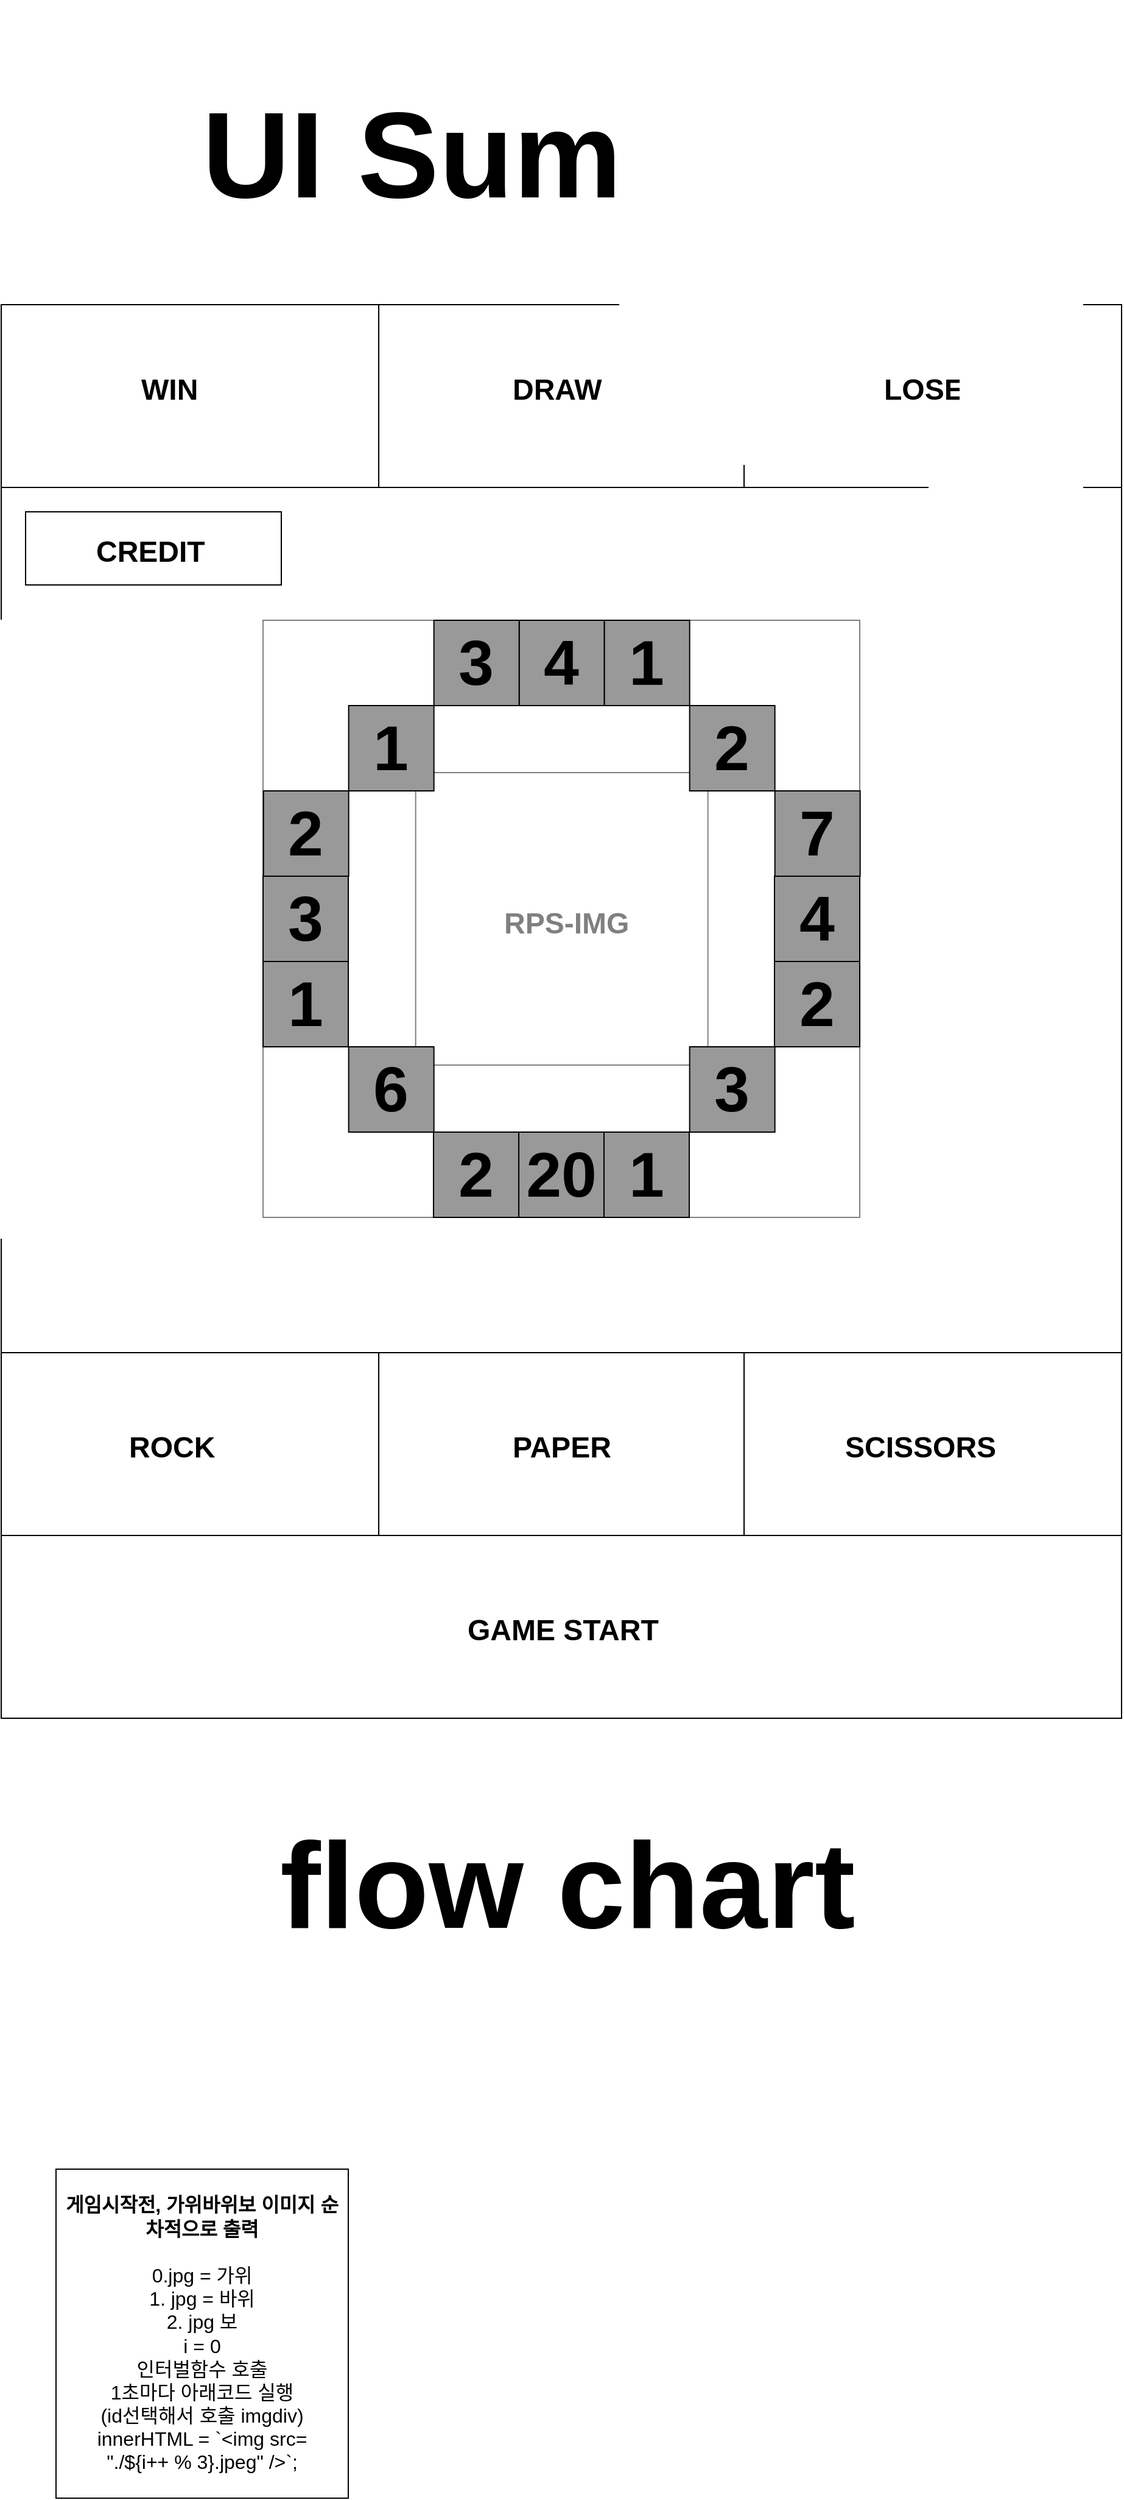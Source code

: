 <mxfile version="20.3.0" type="device"><diagram id="13PhYBw9UHAbk7rcxJqK" name="페이지-1"><mxGraphModel dx="3160" dy="2862" grid="1" gridSize="10" guides="1" tooltips="1" connect="1" arrows="1" fold="1" page="1" pageScale="1" pageWidth="827" pageHeight="1169" math="0" shadow="0"><root><mxCell id="0"/><mxCell id="1" parent="0"/><mxCell id="ICMRaKKnALdFq3ZgNXmY-1" value="" style="rounded=0;whiteSpace=wrap;html=1;" vertex="1" parent="1"><mxGeometry x="80" y="80" width="920" height="1010" as="geometry"/></mxCell><mxCell id="ICMRaKKnALdFq3ZgNXmY-3" value="" style="rounded=0;whiteSpace=wrap;html=1;" vertex="1" parent="1"><mxGeometry x="80" y="80" width="920" height="150" as="geometry"/></mxCell><mxCell id="ICMRaKKnALdFq3ZgNXmY-7" value="" style="rounded=0;whiteSpace=wrap;html=1;" vertex="1" parent="1"><mxGeometry x="390.01" y="80" width="300" height="150" as="geometry"/></mxCell><mxCell id="ICMRaKKnALdFq3ZgNXmY-8" value="&lt;h1&gt;WIN&lt;/h1&gt;" style="text;html=1;strokeColor=none;fillColor=none;spacing=5;spacingTop=-20;whiteSpace=wrap;overflow=hidden;rounded=0;" vertex="1" parent="1"><mxGeometry x="190" y="130" width="60" height="35" as="geometry"/></mxCell><mxCell id="ICMRaKKnALdFq3ZgNXmY-11" value="&lt;h1&gt;DRAW&lt;/h1&gt;" style="text;html=1;strokeColor=none;fillColor=none;spacing=5;spacingTop=-20;whiteSpace=wrap;overflow=hidden;rounded=0;" vertex="1" parent="1"><mxGeometry x="495.33" y="130" width="89.37" height="35" as="geometry"/></mxCell><mxCell id="ICMRaKKnALdFq3ZgNXmY-12" value="&lt;h1&gt;LOSE&lt;/h1&gt;" style="text;html=1;strokeColor=none;fillColor=none;spacing=5;spacingTop=-20;whiteSpace=wrap;overflow=hidden;rounded=0;" vertex="1" parent="1"><mxGeometry x="800" y="130" width="70" height="35" as="geometry"/></mxCell><mxCell id="ICMRaKKnALdFq3ZgNXmY-14" value="" style="rounded=0;whiteSpace=wrap;html=1;" vertex="1" parent="1"><mxGeometry x="80.02" y="940" width="920" height="150" as="geometry"/></mxCell><mxCell id="ICMRaKKnALdFq3ZgNXmY-15" value="" style="rounded=0;whiteSpace=wrap;html=1;" vertex="1" parent="1"><mxGeometry x="390.01" y="940" width="300" height="150" as="geometry"/></mxCell><mxCell id="ICMRaKKnALdFq3ZgNXmY-16" value="&lt;h1&gt;ROCK&lt;/h1&gt;" style="text;html=1;strokeColor=none;fillColor=none;spacing=5;spacingTop=-20;whiteSpace=wrap;overflow=hidden;rounded=0;" vertex="1" parent="1"><mxGeometry x="180" y="997.5" width="80" height="35" as="geometry"/></mxCell><mxCell id="ICMRaKKnALdFq3ZgNXmY-17" value="&lt;h1&gt;PAPER&lt;/h1&gt;" style="text;html=1;strokeColor=none;fillColor=none;spacing=5;spacingTop=-20;whiteSpace=wrap;overflow=hidden;rounded=0;" vertex="1" parent="1"><mxGeometry x="495.33" y="997.5" width="89.98" height="35" as="geometry"/></mxCell><mxCell id="ICMRaKKnALdFq3ZgNXmY-18" value="&lt;h1&gt;SCISSORS&lt;/h1&gt;" style="text;html=1;strokeColor=none;fillColor=none;spacing=5;spacingTop=-20;whiteSpace=wrap;overflow=hidden;rounded=0;" vertex="1" parent="1"><mxGeometry x="767.5" y="997.5" width="135" height="35" as="geometry"/></mxCell><mxCell id="ICMRaKKnALdFq3ZgNXmY-19" value="" style="rounded=0;whiteSpace=wrap;html=1;" vertex="1" parent="1"><mxGeometry x="80" y="1090" width="919.99" height="150" as="geometry"/></mxCell><mxCell id="ICMRaKKnALdFq3ZgNXmY-20" value="&lt;h1&gt;GAME START&lt;/h1&gt;" style="text;html=1;strokeColor=none;fillColor=none;spacing=5;spacingTop=-20;whiteSpace=wrap;overflow=hidden;rounded=0;" vertex="1" parent="1"><mxGeometry x="457.66" y="1147.5" width="164.67" height="35" as="geometry"/></mxCell><mxCell id="ICMRaKKnALdFq3ZgNXmY-21" value="" style="rounded=0;whiteSpace=wrap;html=1;" vertex="1" parent="1"><mxGeometry x="100" y="250" width="210" height="60" as="geometry"/></mxCell><mxCell id="ICMRaKKnALdFq3ZgNXmY-22" value="&lt;h1&gt;CREDIT&lt;/h1&gt;" style="text;html=1;strokeColor=none;fillColor=none;spacing=5;spacingTop=-20;whiteSpace=wrap;overflow=hidden;rounded=0;" vertex="1" parent="1"><mxGeometry x="152.5" y="262.5" width="105" height="35" as="geometry"/></mxCell><mxCell id="ICMRaKKnALdFq3ZgNXmY-23" value="" style="whiteSpace=wrap;html=1;aspect=fixed;" vertex="1" parent="1"><mxGeometry x="420.32" y="464" width="240" height="240" as="geometry"/></mxCell><mxCell id="ICMRaKKnALdFq3ZgNXmY-24" value="&lt;h1&gt;RPS-IMG&lt;/h1&gt;" style="text;html=1;strokeColor=none;fillColor=none;spacing=5;spacingTop=-20;whiteSpace=wrap;overflow=hidden;rounded=0;" vertex="1" parent="1"><mxGeometry x="487.82" y="567.51" width="122.18" height="35" as="geometry"/></mxCell><mxCell id="ICMRaKKnALdFq3ZgNXmY-83" value="" style="whiteSpace=wrap;html=1;aspect=fixed;fontSize=12;opacity=50;" vertex="1" parent="1"><mxGeometry x="294.99" y="339.0" width="490" height="490" as="geometry"/></mxCell><mxCell id="ICMRaKKnALdFq3ZgNXmY-86" value="4" style="rounded=0;whiteSpace=wrap;html=1;fontSize=52;fillColor=#999999;fontStyle=1" vertex="1" parent="1"><mxGeometry x="505.32" y="339" width="70" height="70" as="geometry"/></mxCell><mxCell id="ICMRaKKnALdFq3ZgNXmY-87" value="1" style="rounded=0;whiteSpace=wrap;html=1;fontSize=52;fillColor=#999999;fontStyle=1" vertex="1" parent="1"><mxGeometry x="575.32" y="339" width="70" height="70" as="geometry"/></mxCell><mxCell id="ICMRaKKnALdFq3ZgNXmY-90" value="3" style="rounded=0;whiteSpace=wrap;html=1;fontSize=52;fontStyle=1;fillColor=#999999;" vertex="1" parent="1"><mxGeometry x="435.32" y="339" width="70" height="70" as="geometry"/></mxCell><mxCell id="ICMRaKKnALdFq3ZgNXmY-92" value="1" style="rounded=0;whiteSpace=wrap;html=1;fontSize=52;fontStyle=1;fillColor=#999999;rotation=0;" vertex="1" parent="1"><mxGeometry x="365.32" y="409" width="70" height="70" as="geometry"/></mxCell><mxCell id="ICMRaKKnALdFq3ZgNXmY-96" value="2" style="rounded=0;whiteSpace=wrap;html=1;fontSize=52;fontStyle=1;fillColor=#999999;" vertex="1" parent="1"><mxGeometry x="645.32" y="409" width="70" height="70" as="geometry"/></mxCell><mxCell id="ICMRaKKnALdFq3ZgNXmY-98" value="2" style="rounded=0;whiteSpace=wrap;html=1;fontSize=52;fillColor=#999999;fontStyle=1" vertex="1" parent="1"><mxGeometry x="295.32" y="479" width="70" height="70" as="geometry"/></mxCell><mxCell id="ICMRaKKnALdFq3ZgNXmY-103" value="7" style="rounded=0;whiteSpace=wrap;html=1;fontSize=52;fillColor=#999999;fontStyle=1" vertex="1" parent="1"><mxGeometry x="715.32" y="479" width="70" height="70" as="geometry"/></mxCell><mxCell id="ICMRaKKnALdFq3ZgNXmY-119" value="3" style="rounded=0;whiteSpace=wrap;html=1;fontSize=52;fillColor=#999999;fontStyle=1" vertex="1" parent="1"><mxGeometry x="295.0" y="549" width="70" height="70" as="geometry"/></mxCell><mxCell id="ICMRaKKnALdFq3ZgNXmY-124" value="4" style="rounded=0;whiteSpace=wrap;html=1;fontSize=52;fillColor=#999999;fontStyle=1" vertex="1" parent="1"><mxGeometry x="715" y="549" width="70" height="70" as="geometry"/></mxCell><mxCell id="ICMRaKKnALdFq3ZgNXmY-126" value="1" style="rounded=0;whiteSpace=wrap;html=1;fontSize=52;fillColor=#999999;fontStyle=1" vertex="1" parent="1"><mxGeometry x="295.0" y="619" width="70" height="70" as="geometry"/></mxCell><mxCell id="ICMRaKKnALdFq3ZgNXmY-131" value="2" style="rounded=0;whiteSpace=wrap;html=1;fontSize=52;fillColor=#999999;fontStyle=1" vertex="1" parent="1"><mxGeometry x="715" y="619" width="70" height="70" as="geometry"/></mxCell><mxCell id="ICMRaKKnALdFq3ZgNXmY-134" value="6" style="rounded=0;whiteSpace=wrap;html=1;fontSize=52;fontStyle=1;fillColor=#999999;" vertex="1" parent="1"><mxGeometry x="365.32" y="689" width="70" height="70" as="geometry"/></mxCell><mxCell id="ICMRaKKnALdFq3ZgNXmY-137" value="3" style="rounded=0;whiteSpace=wrap;html=1;fontSize=52;fillColor=#999999;fontStyle=1" vertex="1" parent="1"><mxGeometry x="645.32" y="689" width="70" height="70" as="geometry"/></mxCell><mxCell id="ICMRaKKnALdFq3ZgNXmY-142" value="20" style="rounded=0;whiteSpace=wrap;html=1;fontSize=52;fillColor=#999999;fontStyle=1" vertex="1" parent="1"><mxGeometry x="504.99" y="759" width="70" height="70" as="geometry"/></mxCell><mxCell id="ICMRaKKnALdFq3ZgNXmY-143" value="1" style="rounded=0;whiteSpace=wrap;html=1;fontSize=52;fillColor=#999999;fontStyle=1" vertex="1" parent="1"><mxGeometry x="574.99" y="759" width="70" height="70" as="geometry"/></mxCell><mxCell id="ICMRaKKnALdFq3ZgNXmY-146" value="2" style="rounded=0;whiteSpace=wrap;html=1;fontSize=52;fontStyle=1;fillColor=#999999;" vertex="1" parent="1"><mxGeometry x="434.99" y="759" width="70" height="70" as="geometry"/></mxCell><mxCell id="ICMRaKKnALdFq3ZgNXmY-147" value="&lt;h1 style=&quot;font-size: 100px;&quot;&gt;UI Summary&lt;/h1&gt;" style="text;html=1;strokeColor=none;fillColor=none;spacing=5;spacingTop=-20;whiteSpace=wrap;overflow=hidden;rounded=0;fontSize=130;" vertex="1" parent="1"><mxGeometry x="240.32" y="-160" width="600" height="190" as="geometry"/></mxCell><mxCell id="ICMRaKKnALdFq3ZgNXmY-148" value="&lt;h1 style=&quot;font-size: 100px;&quot;&gt;flow chart&lt;/h1&gt;" style="text;html=1;strokeColor=none;fillColor=none;spacing=5;spacingTop=-20;whiteSpace=wrap;overflow=hidden;rounded=0;fontSize=130;" vertex="1" parent="1"><mxGeometry x="303.91" y="1260" width="490.01" height="180" as="geometry"/></mxCell><mxCell id="ICMRaKKnALdFq3ZgNXmY-153" value="&lt;b&gt;게임시작전, 가위바위보 이미지 순차적으로 출력&lt;/b&gt;&lt;br&gt;&lt;br&gt;0.jpg = 가위&lt;br&gt;1. jpg = 바위&lt;br&gt;2. jpg 보&lt;br&gt;i = 0&lt;br&gt;인터벌함수 호출&lt;br&gt;1초마다 아래코드 실행&lt;br&gt;(id선택해서 호출 imgdiv)&lt;br&gt;innerHTML =&amp;nbsp;&lt;span style=&quot;background-color: initial;&quot;&gt;`&amp;lt;img src=&lt;br&gt;&quot;./${&lt;/span&gt;&lt;span style=&quot;background-color: initial;&quot;&gt;i++ % 3&lt;/span&gt;&lt;span style=&quot;background-color: initial;&quot;&gt;}.jpeg&quot; /&amp;gt;`;&lt;/span&gt;&lt;span style=&quot;background-color: initial;&quot;&gt;&lt;br&gt;&lt;/span&gt;" style="rounded=0;whiteSpace=wrap;html=1;fontSize=16;fillColor=#FFFFFF;" vertex="1" parent="1"><mxGeometry x="125" y="1610" width="240" height="270" as="geometry"/></mxCell></root></mxGraphModel></diagram></mxfile>